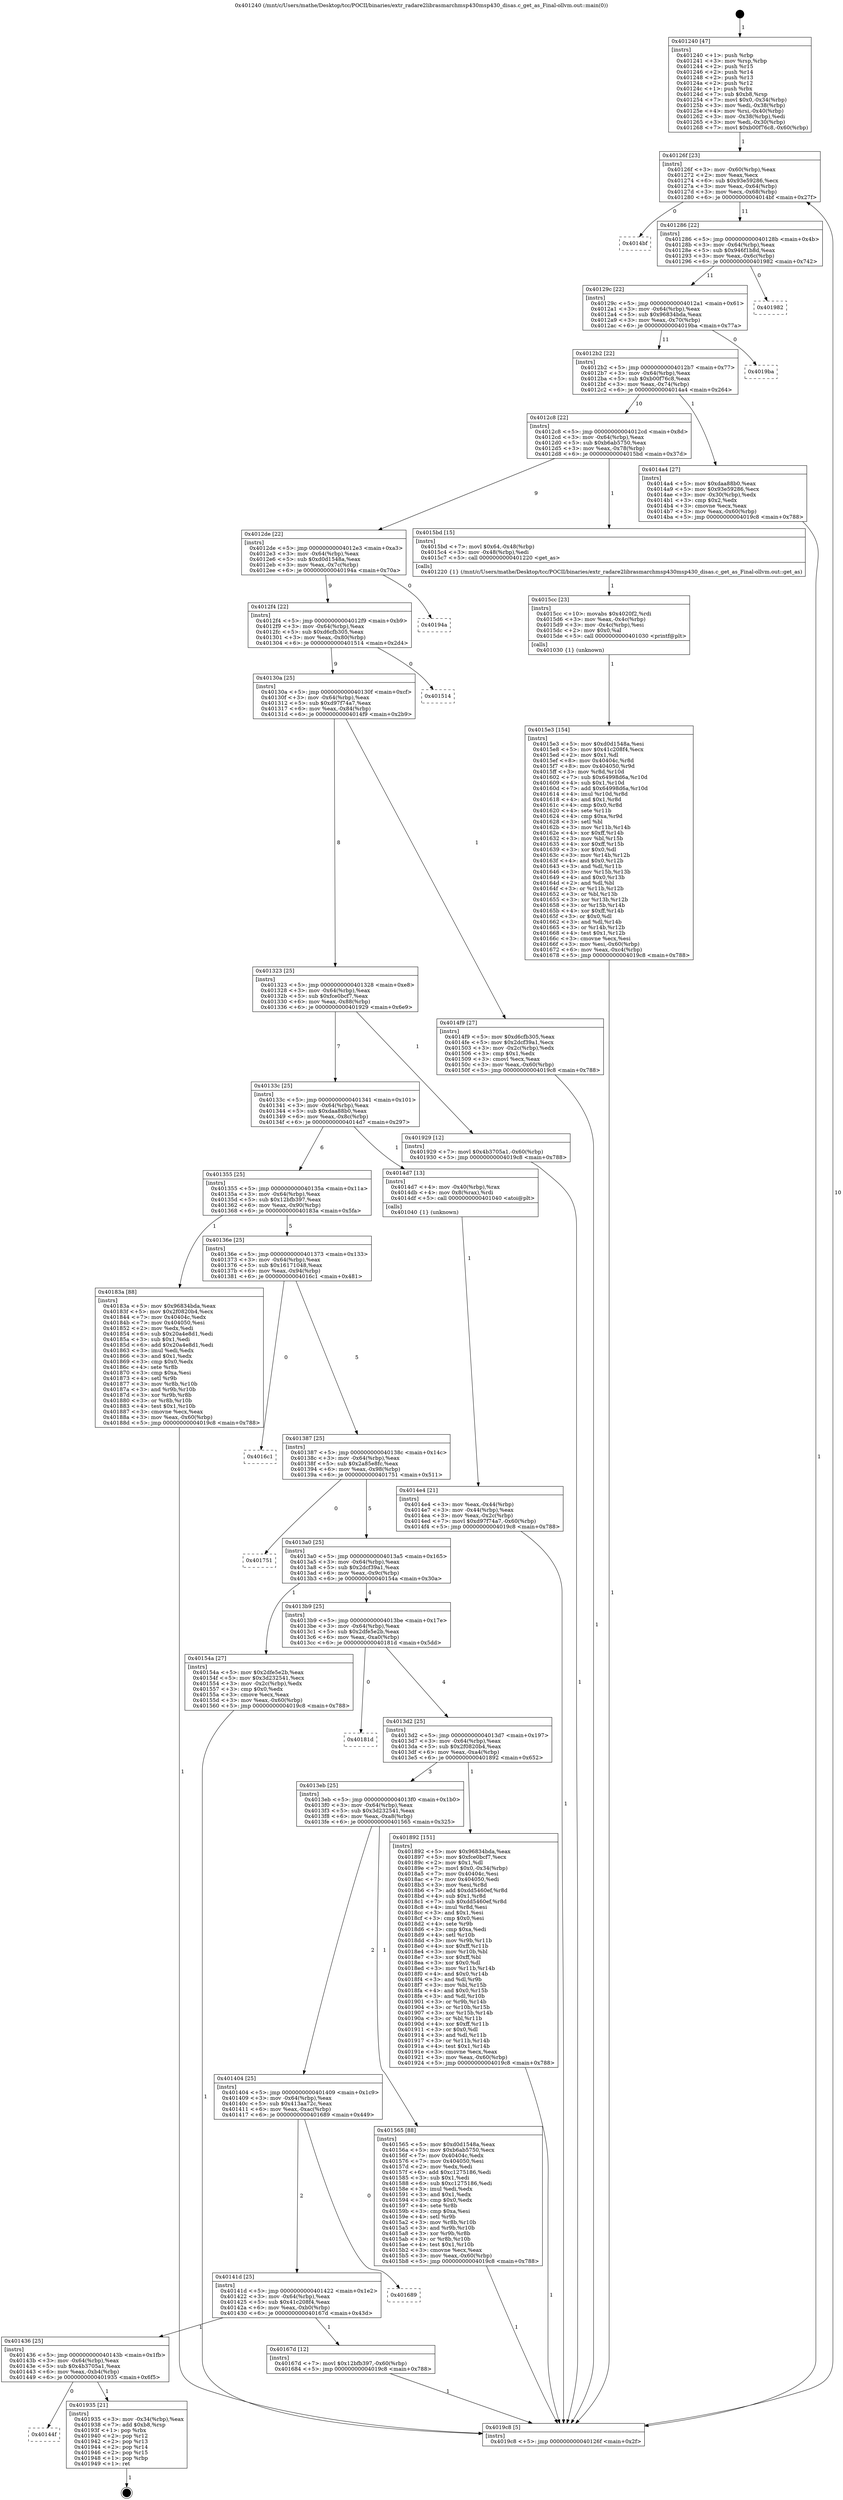digraph "0x401240" {
  label = "0x401240 (/mnt/c/Users/mathe/Desktop/tcc/POCII/binaries/extr_radare2librasmarchmsp430msp430_disas.c_get_as_Final-ollvm.out::main(0))"
  labelloc = "t"
  node[shape=record]

  Entry [label="",width=0.3,height=0.3,shape=circle,fillcolor=black,style=filled]
  "0x40126f" [label="{
     0x40126f [23]\l
     | [instrs]\l
     &nbsp;&nbsp;0x40126f \<+3\>: mov -0x60(%rbp),%eax\l
     &nbsp;&nbsp;0x401272 \<+2\>: mov %eax,%ecx\l
     &nbsp;&nbsp;0x401274 \<+6\>: sub $0x93e59286,%ecx\l
     &nbsp;&nbsp;0x40127a \<+3\>: mov %eax,-0x64(%rbp)\l
     &nbsp;&nbsp;0x40127d \<+3\>: mov %ecx,-0x68(%rbp)\l
     &nbsp;&nbsp;0x401280 \<+6\>: je 00000000004014bf \<main+0x27f\>\l
  }"]
  "0x4014bf" [label="{
     0x4014bf\l
  }", style=dashed]
  "0x401286" [label="{
     0x401286 [22]\l
     | [instrs]\l
     &nbsp;&nbsp;0x401286 \<+5\>: jmp 000000000040128b \<main+0x4b\>\l
     &nbsp;&nbsp;0x40128b \<+3\>: mov -0x64(%rbp),%eax\l
     &nbsp;&nbsp;0x40128e \<+5\>: sub $0x946f1b8d,%eax\l
     &nbsp;&nbsp;0x401293 \<+3\>: mov %eax,-0x6c(%rbp)\l
     &nbsp;&nbsp;0x401296 \<+6\>: je 0000000000401982 \<main+0x742\>\l
  }"]
  Exit [label="",width=0.3,height=0.3,shape=circle,fillcolor=black,style=filled,peripheries=2]
  "0x401982" [label="{
     0x401982\l
  }", style=dashed]
  "0x40129c" [label="{
     0x40129c [22]\l
     | [instrs]\l
     &nbsp;&nbsp;0x40129c \<+5\>: jmp 00000000004012a1 \<main+0x61\>\l
     &nbsp;&nbsp;0x4012a1 \<+3\>: mov -0x64(%rbp),%eax\l
     &nbsp;&nbsp;0x4012a4 \<+5\>: sub $0x96834bda,%eax\l
     &nbsp;&nbsp;0x4012a9 \<+3\>: mov %eax,-0x70(%rbp)\l
     &nbsp;&nbsp;0x4012ac \<+6\>: je 00000000004019ba \<main+0x77a\>\l
  }"]
  "0x40144f" [label="{
     0x40144f\l
  }", style=dashed]
  "0x4019ba" [label="{
     0x4019ba\l
  }", style=dashed]
  "0x4012b2" [label="{
     0x4012b2 [22]\l
     | [instrs]\l
     &nbsp;&nbsp;0x4012b2 \<+5\>: jmp 00000000004012b7 \<main+0x77\>\l
     &nbsp;&nbsp;0x4012b7 \<+3\>: mov -0x64(%rbp),%eax\l
     &nbsp;&nbsp;0x4012ba \<+5\>: sub $0xb00f76c8,%eax\l
     &nbsp;&nbsp;0x4012bf \<+3\>: mov %eax,-0x74(%rbp)\l
     &nbsp;&nbsp;0x4012c2 \<+6\>: je 00000000004014a4 \<main+0x264\>\l
  }"]
  "0x401935" [label="{
     0x401935 [21]\l
     | [instrs]\l
     &nbsp;&nbsp;0x401935 \<+3\>: mov -0x34(%rbp),%eax\l
     &nbsp;&nbsp;0x401938 \<+7\>: add $0xb8,%rsp\l
     &nbsp;&nbsp;0x40193f \<+1\>: pop %rbx\l
     &nbsp;&nbsp;0x401940 \<+2\>: pop %r12\l
     &nbsp;&nbsp;0x401942 \<+2\>: pop %r13\l
     &nbsp;&nbsp;0x401944 \<+2\>: pop %r14\l
     &nbsp;&nbsp;0x401946 \<+2\>: pop %r15\l
     &nbsp;&nbsp;0x401948 \<+1\>: pop %rbp\l
     &nbsp;&nbsp;0x401949 \<+1\>: ret\l
  }"]
  "0x4014a4" [label="{
     0x4014a4 [27]\l
     | [instrs]\l
     &nbsp;&nbsp;0x4014a4 \<+5\>: mov $0xdaa88b0,%eax\l
     &nbsp;&nbsp;0x4014a9 \<+5\>: mov $0x93e59286,%ecx\l
     &nbsp;&nbsp;0x4014ae \<+3\>: mov -0x30(%rbp),%edx\l
     &nbsp;&nbsp;0x4014b1 \<+3\>: cmp $0x2,%edx\l
     &nbsp;&nbsp;0x4014b4 \<+3\>: cmovne %ecx,%eax\l
     &nbsp;&nbsp;0x4014b7 \<+3\>: mov %eax,-0x60(%rbp)\l
     &nbsp;&nbsp;0x4014ba \<+5\>: jmp 00000000004019c8 \<main+0x788\>\l
  }"]
  "0x4012c8" [label="{
     0x4012c8 [22]\l
     | [instrs]\l
     &nbsp;&nbsp;0x4012c8 \<+5\>: jmp 00000000004012cd \<main+0x8d\>\l
     &nbsp;&nbsp;0x4012cd \<+3\>: mov -0x64(%rbp),%eax\l
     &nbsp;&nbsp;0x4012d0 \<+5\>: sub $0xb6ab5750,%eax\l
     &nbsp;&nbsp;0x4012d5 \<+3\>: mov %eax,-0x78(%rbp)\l
     &nbsp;&nbsp;0x4012d8 \<+6\>: je 00000000004015bd \<main+0x37d\>\l
  }"]
  "0x4019c8" [label="{
     0x4019c8 [5]\l
     | [instrs]\l
     &nbsp;&nbsp;0x4019c8 \<+5\>: jmp 000000000040126f \<main+0x2f\>\l
  }"]
  "0x401240" [label="{
     0x401240 [47]\l
     | [instrs]\l
     &nbsp;&nbsp;0x401240 \<+1\>: push %rbp\l
     &nbsp;&nbsp;0x401241 \<+3\>: mov %rsp,%rbp\l
     &nbsp;&nbsp;0x401244 \<+2\>: push %r15\l
     &nbsp;&nbsp;0x401246 \<+2\>: push %r14\l
     &nbsp;&nbsp;0x401248 \<+2\>: push %r13\l
     &nbsp;&nbsp;0x40124a \<+2\>: push %r12\l
     &nbsp;&nbsp;0x40124c \<+1\>: push %rbx\l
     &nbsp;&nbsp;0x40124d \<+7\>: sub $0xb8,%rsp\l
     &nbsp;&nbsp;0x401254 \<+7\>: movl $0x0,-0x34(%rbp)\l
     &nbsp;&nbsp;0x40125b \<+3\>: mov %edi,-0x38(%rbp)\l
     &nbsp;&nbsp;0x40125e \<+4\>: mov %rsi,-0x40(%rbp)\l
     &nbsp;&nbsp;0x401262 \<+3\>: mov -0x38(%rbp),%edi\l
     &nbsp;&nbsp;0x401265 \<+3\>: mov %edi,-0x30(%rbp)\l
     &nbsp;&nbsp;0x401268 \<+7\>: movl $0xb00f76c8,-0x60(%rbp)\l
  }"]
  "0x401436" [label="{
     0x401436 [25]\l
     | [instrs]\l
     &nbsp;&nbsp;0x401436 \<+5\>: jmp 000000000040143b \<main+0x1fb\>\l
     &nbsp;&nbsp;0x40143b \<+3\>: mov -0x64(%rbp),%eax\l
     &nbsp;&nbsp;0x40143e \<+5\>: sub $0x4b3705a1,%eax\l
     &nbsp;&nbsp;0x401443 \<+6\>: mov %eax,-0xb4(%rbp)\l
     &nbsp;&nbsp;0x401449 \<+6\>: je 0000000000401935 \<main+0x6f5\>\l
  }"]
  "0x4015bd" [label="{
     0x4015bd [15]\l
     | [instrs]\l
     &nbsp;&nbsp;0x4015bd \<+7\>: movl $0x64,-0x48(%rbp)\l
     &nbsp;&nbsp;0x4015c4 \<+3\>: mov -0x48(%rbp),%edi\l
     &nbsp;&nbsp;0x4015c7 \<+5\>: call 0000000000401220 \<get_as\>\l
     | [calls]\l
     &nbsp;&nbsp;0x401220 \{1\} (/mnt/c/Users/mathe/Desktop/tcc/POCII/binaries/extr_radare2librasmarchmsp430msp430_disas.c_get_as_Final-ollvm.out::get_as)\l
  }"]
  "0x4012de" [label="{
     0x4012de [22]\l
     | [instrs]\l
     &nbsp;&nbsp;0x4012de \<+5\>: jmp 00000000004012e3 \<main+0xa3\>\l
     &nbsp;&nbsp;0x4012e3 \<+3\>: mov -0x64(%rbp),%eax\l
     &nbsp;&nbsp;0x4012e6 \<+5\>: sub $0xd0d1548a,%eax\l
     &nbsp;&nbsp;0x4012eb \<+3\>: mov %eax,-0x7c(%rbp)\l
     &nbsp;&nbsp;0x4012ee \<+6\>: je 000000000040194a \<main+0x70a\>\l
  }"]
  "0x40167d" [label="{
     0x40167d [12]\l
     | [instrs]\l
     &nbsp;&nbsp;0x40167d \<+7\>: movl $0x12bfb397,-0x60(%rbp)\l
     &nbsp;&nbsp;0x401684 \<+5\>: jmp 00000000004019c8 \<main+0x788\>\l
  }"]
  "0x40194a" [label="{
     0x40194a\l
  }", style=dashed]
  "0x4012f4" [label="{
     0x4012f4 [22]\l
     | [instrs]\l
     &nbsp;&nbsp;0x4012f4 \<+5\>: jmp 00000000004012f9 \<main+0xb9\>\l
     &nbsp;&nbsp;0x4012f9 \<+3\>: mov -0x64(%rbp),%eax\l
     &nbsp;&nbsp;0x4012fc \<+5\>: sub $0xd6cfb305,%eax\l
     &nbsp;&nbsp;0x401301 \<+3\>: mov %eax,-0x80(%rbp)\l
     &nbsp;&nbsp;0x401304 \<+6\>: je 0000000000401514 \<main+0x2d4\>\l
  }"]
  "0x40141d" [label="{
     0x40141d [25]\l
     | [instrs]\l
     &nbsp;&nbsp;0x40141d \<+5\>: jmp 0000000000401422 \<main+0x1e2\>\l
     &nbsp;&nbsp;0x401422 \<+3\>: mov -0x64(%rbp),%eax\l
     &nbsp;&nbsp;0x401425 \<+5\>: sub $0x41c208f4,%eax\l
     &nbsp;&nbsp;0x40142a \<+6\>: mov %eax,-0xb0(%rbp)\l
     &nbsp;&nbsp;0x401430 \<+6\>: je 000000000040167d \<main+0x43d\>\l
  }"]
  "0x401514" [label="{
     0x401514\l
  }", style=dashed]
  "0x40130a" [label="{
     0x40130a [25]\l
     | [instrs]\l
     &nbsp;&nbsp;0x40130a \<+5\>: jmp 000000000040130f \<main+0xcf\>\l
     &nbsp;&nbsp;0x40130f \<+3\>: mov -0x64(%rbp),%eax\l
     &nbsp;&nbsp;0x401312 \<+5\>: sub $0xd97f74a7,%eax\l
     &nbsp;&nbsp;0x401317 \<+6\>: mov %eax,-0x84(%rbp)\l
     &nbsp;&nbsp;0x40131d \<+6\>: je 00000000004014f9 \<main+0x2b9\>\l
  }"]
  "0x401689" [label="{
     0x401689\l
  }", style=dashed]
  "0x4014f9" [label="{
     0x4014f9 [27]\l
     | [instrs]\l
     &nbsp;&nbsp;0x4014f9 \<+5\>: mov $0xd6cfb305,%eax\l
     &nbsp;&nbsp;0x4014fe \<+5\>: mov $0x2dcf39a1,%ecx\l
     &nbsp;&nbsp;0x401503 \<+3\>: mov -0x2c(%rbp),%edx\l
     &nbsp;&nbsp;0x401506 \<+3\>: cmp $0x1,%edx\l
     &nbsp;&nbsp;0x401509 \<+3\>: cmovl %ecx,%eax\l
     &nbsp;&nbsp;0x40150c \<+3\>: mov %eax,-0x60(%rbp)\l
     &nbsp;&nbsp;0x40150f \<+5\>: jmp 00000000004019c8 \<main+0x788\>\l
  }"]
  "0x401323" [label="{
     0x401323 [25]\l
     | [instrs]\l
     &nbsp;&nbsp;0x401323 \<+5\>: jmp 0000000000401328 \<main+0xe8\>\l
     &nbsp;&nbsp;0x401328 \<+3\>: mov -0x64(%rbp),%eax\l
     &nbsp;&nbsp;0x40132b \<+5\>: sub $0xfce0bcf7,%eax\l
     &nbsp;&nbsp;0x401330 \<+6\>: mov %eax,-0x88(%rbp)\l
     &nbsp;&nbsp;0x401336 \<+6\>: je 0000000000401929 \<main+0x6e9\>\l
  }"]
  "0x4015e3" [label="{
     0x4015e3 [154]\l
     | [instrs]\l
     &nbsp;&nbsp;0x4015e3 \<+5\>: mov $0xd0d1548a,%esi\l
     &nbsp;&nbsp;0x4015e8 \<+5\>: mov $0x41c208f4,%ecx\l
     &nbsp;&nbsp;0x4015ed \<+2\>: mov $0x1,%dl\l
     &nbsp;&nbsp;0x4015ef \<+8\>: mov 0x40404c,%r8d\l
     &nbsp;&nbsp;0x4015f7 \<+8\>: mov 0x404050,%r9d\l
     &nbsp;&nbsp;0x4015ff \<+3\>: mov %r8d,%r10d\l
     &nbsp;&nbsp;0x401602 \<+7\>: sub $0x64998d6a,%r10d\l
     &nbsp;&nbsp;0x401609 \<+4\>: sub $0x1,%r10d\l
     &nbsp;&nbsp;0x40160d \<+7\>: add $0x64998d6a,%r10d\l
     &nbsp;&nbsp;0x401614 \<+4\>: imul %r10d,%r8d\l
     &nbsp;&nbsp;0x401618 \<+4\>: and $0x1,%r8d\l
     &nbsp;&nbsp;0x40161c \<+4\>: cmp $0x0,%r8d\l
     &nbsp;&nbsp;0x401620 \<+4\>: sete %r11b\l
     &nbsp;&nbsp;0x401624 \<+4\>: cmp $0xa,%r9d\l
     &nbsp;&nbsp;0x401628 \<+3\>: setl %bl\l
     &nbsp;&nbsp;0x40162b \<+3\>: mov %r11b,%r14b\l
     &nbsp;&nbsp;0x40162e \<+4\>: xor $0xff,%r14b\l
     &nbsp;&nbsp;0x401632 \<+3\>: mov %bl,%r15b\l
     &nbsp;&nbsp;0x401635 \<+4\>: xor $0xff,%r15b\l
     &nbsp;&nbsp;0x401639 \<+3\>: xor $0x0,%dl\l
     &nbsp;&nbsp;0x40163c \<+3\>: mov %r14b,%r12b\l
     &nbsp;&nbsp;0x40163f \<+4\>: and $0x0,%r12b\l
     &nbsp;&nbsp;0x401643 \<+3\>: and %dl,%r11b\l
     &nbsp;&nbsp;0x401646 \<+3\>: mov %r15b,%r13b\l
     &nbsp;&nbsp;0x401649 \<+4\>: and $0x0,%r13b\l
     &nbsp;&nbsp;0x40164d \<+2\>: and %dl,%bl\l
     &nbsp;&nbsp;0x40164f \<+3\>: or %r11b,%r12b\l
     &nbsp;&nbsp;0x401652 \<+3\>: or %bl,%r13b\l
     &nbsp;&nbsp;0x401655 \<+3\>: xor %r13b,%r12b\l
     &nbsp;&nbsp;0x401658 \<+3\>: or %r15b,%r14b\l
     &nbsp;&nbsp;0x40165b \<+4\>: xor $0xff,%r14b\l
     &nbsp;&nbsp;0x40165f \<+3\>: or $0x0,%dl\l
     &nbsp;&nbsp;0x401662 \<+3\>: and %dl,%r14b\l
     &nbsp;&nbsp;0x401665 \<+3\>: or %r14b,%r12b\l
     &nbsp;&nbsp;0x401668 \<+4\>: test $0x1,%r12b\l
     &nbsp;&nbsp;0x40166c \<+3\>: cmovne %ecx,%esi\l
     &nbsp;&nbsp;0x40166f \<+3\>: mov %esi,-0x60(%rbp)\l
     &nbsp;&nbsp;0x401672 \<+6\>: mov %eax,-0xc4(%rbp)\l
     &nbsp;&nbsp;0x401678 \<+5\>: jmp 00000000004019c8 \<main+0x788\>\l
  }"]
  "0x401929" [label="{
     0x401929 [12]\l
     | [instrs]\l
     &nbsp;&nbsp;0x401929 \<+7\>: movl $0x4b3705a1,-0x60(%rbp)\l
     &nbsp;&nbsp;0x401930 \<+5\>: jmp 00000000004019c8 \<main+0x788\>\l
  }"]
  "0x40133c" [label="{
     0x40133c [25]\l
     | [instrs]\l
     &nbsp;&nbsp;0x40133c \<+5\>: jmp 0000000000401341 \<main+0x101\>\l
     &nbsp;&nbsp;0x401341 \<+3\>: mov -0x64(%rbp),%eax\l
     &nbsp;&nbsp;0x401344 \<+5\>: sub $0xdaa88b0,%eax\l
     &nbsp;&nbsp;0x401349 \<+6\>: mov %eax,-0x8c(%rbp)\l
     &nbsp;&nbsp;0x40134f \<+6\>: je 00000000004014d7 \<main+0x297\>\l
  }"]
  "0x4015cc" [label="{
     0x4015cc [23]\l
     | [instrs]\l
     &nbsp;&nbsp;0x4015cc \<+10\>: movabs $0x4020f2,%rdi\l
     &nbsp;&nbsp;0x4015d6 \<+3\>: mov %eax,-0x4c(%rbp)\l
     &nbsp;&nbsp;0x4015d9 \<+3\>: mov -0x4c(%rbp),%esi\l
     &nbsp;&nbsp;0x4015dc \<+2\>: mov $0x0,%al\l
     &nbsp;&nbsp;0x4015de \<+5\>: call 0000000000401030 \<printf@plt\>\l
     | [calls]\l
     &nbsp;&nbsp;0x401030 \{1\} (unknown)\l
  }"]
  "0x4014d7" [label="{
     0x4014d7 [13]\l
     | [instrs]\l
     &nbsp;&nbsp;0x4014d7 \<+4\>: mov -0x40(%rbp),%rax\l
     &nbsp;&nbsp;0x4014db \<+4\>: mov 0x8(%rax),%rdi\l
     &nbsp;&nbsp;0x4014df \<+5\>: call 0000000000401040 \<atoi@plt\>\l
     | [calls]\l
     &nbsp;&nbsp;0x401040 \{1\} (unknown)\l
  }"]
  "0x401355" [label="{
     0x401355 [25]\l
     | [instrs]\l
     &nbsp;&nbsp;0x401355 \<+5\>: jmp 000000000040135a \<main+0x11a\>\l
     &nbsp;&nbsp;0x40135a \<+3\>: mov -0x64(%rbp),%eax\l
     &nbsp;&nbsp;0x40135d \<+5\>: sub $0x12bfb397,%eax\l
     &nbsp;&nbsp;0x401362 \<+6\>: mov %eax,-0x90(%rbp)\l
     &nbsp;&nbsp;0x401368 \<+6\>: je 000000000040183a \<main+0x5fa\>\l
  }"]
  "0x4014e4" [label="{
     0x4014e4 [21]\l
     | [instrs]\l
     &nbsp;&nbsp;0x4014e4 \<+3\>: mov %eax,-0x44(%rbp)\l
     &nbsp;&nbsp;0x4014e7 \<+3\>: mov -0x44(%rbp),%eax\l
     &nbsp;&nbsp;0x4014ea \<+3\>: mov %eax,-0x2c(%rbp)\l
     &nbsp;&nbsp;0x4014ed \<+7\>: movl $0xd97f74a7,-0x60(%rbp)\l
     &nbsp;&nbsp;0x4014f4 \<+5\>: jmp 00000000004019c8 \<main+0x788\>\l
  }"]
  "0x401404" [label="{
     0x401404 [25]\l
     | [instrs]\l
     &nbsp;&nbsp;0x401404 \<+5\>: jmp 0000000000401409 \<main+0x1c9\>\l
     &nbsp;&nbsp;0x401409 \<+3\>: mov -0x64(%rbp),%eax\l
     &nbsp;&nbsp;0x40140c \<+5\>: sub $0x413aa72c,%eax\l
     &nbsp;&nbsp;0x401411 \<+6\>: mov %eax,-0xac(%rbp)\l
     &nbsp;&nbsp;0x401417 \<+6\>: je 0000000000401689 \<main+0x449\>\l
  }"]
  "0x40183a" [label="{
     0x40183a [88]\l
     | [instrs]\l
     &nbsp;&nbsp;0x40183a \<+5\>: mov $0x96834bda,%eax\l
     &nbsp;&nbsp;0x40183f \<+5\>: mov $0x2f0820b4,%ecx\l
     &nbsp;&nbsp;0x401844 \<+7\>: mov 0x40404c,%edx\l
     &nbsp;&nbsp;0x40184b \<+7\>: mov 0x404050,%esi\l
     &nbsp;&nbsp;0x401852 \<+2\>: mov %edx,%edi\l
     &nbsp;&nbsp;0x401854 \<+6\>: sub $0x20a4e8d1,%edi\l
     &nbsp;&nbsp;0x40185a \<+3\>: sub $0x1,%edi\l
     &nbsp;&nbsp;0x40185d \<+6\>: add $0x20a4e8d1,%edi\l
     &nbsp;&nbsp;0x401863 \<+3\>: imul %edi,%edx\l
     &nbsp;&nbsp;0x401866 \<+3\>: and $0x1,%edx\l
     &nbsp;&nbsp;0x401869 \<+3\>: cmp $0x0,%edx\l
     &nbsp;&nbsp;0x40186c \<+4\>: sete %r8b\l
     &nbsp;&nbsp;0x401870 \<+3\>: cmp $0xa,%esi\l
     &nbsp;&nbsp;0x401873 \<+4\>: setl %r9b\l
     &nbsp;&nbsp;0x401877 \<+3\>: mov %r8b,%r10b\l
     &nbsp;&nbsp;0x40187a \<+3\>: and %r9b,%r10b\l
     &nbsp;&nbsp;0x40187d \<+3\>: xor %r9b,%r8b\l
     &nbsp;&nbsp;0x401880 \<+3\>: or %r8b,%r10b\l
     &nbsp;&nbsp;0x401883 \<+4\>: test $0x1,%r10b\l
     &nbsp;&nbsp;0x401887 \<+3\>: cmovne %ecx,%eax\l
     &nbsp;&nbsp;0x40188a \<+3\>: mov %eax,-0x60(%rbp)\l
     &nbsp;&nbsp;0x40188d \<+5\>: jmp 00000000004019c8 \<main+0x788\>\l
  }"]
  "0x40136e" [label="{
     0x40136e [25]\l
     | [instrs]\l
     &nbsp;&nbsp;0x40136e \<+5\>: jmp 0000000000401373 \<main+0x133\>\l
     &nbsp;&nbsp;0x401373 \<+3\>: mov -0x64(%rbp),%eax\l
     &nbsp;&nbsp;0x401376 \<+5\>: sub $0x16171048,%eax\l
     &nbsp;&nbsp;0x40137b \<+6\>: mov %eax,-0x94(%rbp)\l
     &nbsp;&nbsp;0x401381 \<+6\>: je 00000000004016c1 \<main+0x481\>\l
  }"]
  "0x401565" [label="{
     0x401565 [88]\l
     | [instrs]\l
     &nbsp;&nbsp;0x401565 \<+5\>: mov $0xd0d1548a,%eax\l
     &nbsp;&nbsp;0x40156a \<+5\>: mov $0xb6ab5750,%ecx\l
     &nbsp;&nbsp;0x40156f \<+7\>: mov 0x40404c,%edx\l
     &nbsp;&nbsp;0x401576 \<+7\>: mov 0x404050,%esi\l
     &nbsp;&nbsp;0x40157d \<+2\>: mov %edx,%edi\l
     &nbsp;&nbsp;0x40157f \<+6\>: add $0xc1275186,%edi\l
     &nbsp;&nbsp;0x401585 \<+3\>: sub $0x1,%edi\l
     &nbsp;&nbsp;0x401588 \<+6\>: sub $0xc1275186,%edi\l
     &nbsp;&nbsp;0x40158e \<+3\>: imul %edi,%edx\l
     &nbsp;&nbsp;0x401591 \<+3\>: and $0x1,%edx\l
     &nbsp;&nbsp;0x401594 \<+3\>: cmp $0x0,%edx\l
     &nbsp;&nbsp;0x401597 \<+4\>: sete %r8b\l
     &nbsp;&nbsp;0x40159b \<+3\>: cmp $0xa,%esi\l
     &nbsp;&nbsp;0x40159e \<+4\>: setl %r9b\l
     &nbsp;&nbsp;0x4015a2 \<+3\>: mov %r8b,%r10b\l
     &nbsp;&nbsp;0x4015a5 \<+3\>: and %r9b,%r10b\l
     &nbsp;&nbsp;0x4015a8 \<+3\>: xor %r9b,%r8b\l
     &nbsp;&nbsp;0x4015ab \<+3\>: or %r8b,%r10b\l
     &nbsp;&nbsp;0x4015ae \<+4\>: test $0x1,%r10b\l
     &nbsp;&nbsp;0x4015b2 \<+3\>: cmovne %ecx,%eax\l
     &nbsp;&nbsp;0x4015b5 \<+3\>: mov %eax,-0x60(%rbp)\l
     &nbsp;&nbsp;0x4015b8 \<+5\>: jmp 00000000004019c8 \<main+0x788\>\l
  }"]
  "0x4016c1" [label="{
     0x4016c1\l
  }", style=dashed]
  "0x401387" [label="{
     0x401387 [25]\l
     | [instrs]\l
     &nbsp;&nbsp;0x401387 \<+5\>: jmp 000000000040138c \<main+0x14c\>\l
     &nbsp;&nbsp;0x40138c \<+3\>: mov -0x64(%rbp),%eax\l
     &nbsp;&nbsp;0x40138f \<+5\>: sub $0x2a85e8fc,%eax\l
     &nbsp;&nbsp;0x401394 \<+6\>: mov %eax,-0x98(%rbp)\l
     &nbsp;&nbsp;0x40139a \<+6\>: je 0000000000401751 \<main+0x511\>\l
  }"]
  "0x4013eb" [label="{
     0x4013eb [25]\l
     | [instrs]\l
     &nbsp;&nbsp;0x4013eb \<+5\>: jmp 00000000004013f0 \<main+0x1b0\>\l
     &nbsp;&nbsp;0x4013f0 \<+3\>: mov -0x64(%rbp),%eax\l
     &nbsp;&nbsp;0x4013f3 \<+5\>: sub $0x3d232541,%eax\l
     &nbsp;&nbsp;0x4013f8 \<+6\>: mov %eax,-0xa8(%rbp)\l
     &nbsp;&nbsp;0x4013fe \<+6\>: je 0000000000401565 \<main+0x325\>\l
  }"]
  "0x401751" [label="{
     0x401751\l
  }", style=dashed]
  "0x4013a0" [label="{
     0x4013a0 [25]\l
     | [instrs]\l
     &nbsp;&nbsp;0x4013a0 \<+5\>: jmp 00000000004013a5 \<main+0x165\>\l
     &nbsp;&nbsp;0x4013a5 \<+3\>: mov -0x64(%rbp),%eax\l
     &nbsp;&nbsp;0x4013a8 \<+5\>: sub $0x2dcf39a1,%eax\l
     &nbsp;&nbsp;0x4013ad \<+6\>: mov %eax,-0x9c(%rbp)\l
     &nbsp;&nbsp;0x4013b3 \<+6\>: je 000000000040154a \<main+0x30a\>\l
  }"]
  "0x401892" [label="{
     0x401892 [151]\l
     | [instrs]\l
     &nbsp;&nbsp;0x401892 \<+5\>: mov $0x96834bda,%eax\l
     &nbsp;&nbsp;0x401897 \<+5\>: mov $0xfce0bcf7,%ecx\l
     &nbsp;&nbsp;0x40189c \<+2\>: mov $0x1,%dl\l
     &nbsp;&nbsp;0x40189e \<+7\>: movl $0x0,-0x34(%rbp)\l
     &nbsp;&nbsp;0x4018a5 \<+7\>: mov 0x40404c,%esi\l
     &nbsp;&nbsp;0x4018ac \<+7\>: mov 0x404050,%edi\l
     &nbsp;&nbsp;0x4018b3 \<+3\>: mov %esi,%r8d\l
     &nbsp;&nbsp;0x4018b6 \<+7\>: add $0xdd5460ef,%r8d\l
     &nbsp;&nbsp;0x4018bd \<+4\>: sub $0x1,%r8d\l
     &nbsp;&nbsp;0x4018c1 \<+7\>: sub $0xdd5460ef,%r8d\l
     &nbsp;&nbsp;0x4018c8 \<+4\>: imul %r8d,%esi\l
     &nbsp;&nbsp;0x4018cc \<+3\>: and $0x1,%esi\l
     &nbsp;&nbsp;0x4018cf \<+3\>: cmp $0x0,%esi\l
     &nbsp;&nbsp;0x4018d2 \<+4\>: sete %r9b\l
     &nbsp;&nbsp;0x4018d6 \<+3\>: cmp $0xa,%edi\l
     &nbsp;&nbsp;0x4018d9 \<+4\>: setl %r10b\l
     &nbsp;&nbsp;0x4018dd \<+3\>: mov %r9b,%r11b\l
     &nbsp;&nbsp;0x4018e0 \<+4\>: xor $0xff,%r11b\l
     &nbsp;&nbsp;0x4018e4 \<+3\>: mov %r10b,%bl\l
     &nbsp;&nbsp;0x4018e7 \<+3\>: xor $0xff,%bl\l
     &nbsp;&nbsp;0x4018ea \<+3\>: xor $0x0,%dl\l
     &nbsp;&nbsp;0x4018ed \<+3\>: mov %r11b,%r14b\l
     &nbsp;&nbsp;0x4018f0 \<+4\>: and $0x0,%r14b\l
     &nbsp;&nbsp;0x4018f4 \<+3\>: and %dl,%r9b\l
     &nbsp;&nbsp;0x4018f7 \<+3\>: mov %bl,%r15b\l
     &nbsp;&nbsp;0x4018fa \<+4\>: and $0x0,%r15b\l
     &nbsp;&nbsp;0x4018fe \<+3\>: and %dl,%r10b\l
     &nbsp;&nbsp;0x401901 \<+3\>: or %r9b,%r14b\l
     &nbsp;&nbsp;0x401904 \<+3\>: or %r10b,%r15b\l
     &nbsp;&nbsp;0x401907 \<+3\>: xor %r15b,%r14b\l
     &nbsp;&nbsp;0x40190a \<+3\>: or %bl,%r11b\l
     &nbsp;&nbsp;0x40190d \<+4\>: xor $0xff,%r11b\l
     &nbsp;&nbsp;0x401911 \<+3\>: or $0x0,%dl\l
     &nbsp;&nbsp;0x401914 \<+3\>: and %dl,%r11b\l
     &nbsp;&nbsp;0x401917 \<+3\>: or %r11b,%r14b\l
     &nbsp;&nbsp;0x40191a \<+4\>: test $0x1,%r14b\l
     &nbsp;&nbsp;0x40191e \<+3\>: cmovne %ecx,%eax\l
     &nbsp;&nbsp;0x401921 \<+3\>: mov %eax,-0x60(%rbp)\l
     &nbsp;&nbsp;0x401924 \<+5\>: jmp 00000000004019c8 \<main+0x788\>\l
  }"]
  "0x40154a" [label="{
     0x40154a [27]\l
     | [instrs]\l
     &nbsp;&nbsp;0x40154a \<+5\>: mov $0x2dfe5e2b,%eax\l
     &nbsp;&nbsp;0x40154f \<+5\>: mov $0x3d232541,%ecx\l
     &nbsp;&nbsp;0x401554 \<+3\>: mov -0x2c(%rbp),%edx\l
     &nbsp;&nbsp;0x401557 \<+3\>: cmp $0x0,%edx\l
     &nbsp;&nbsp;0x40155a \<+3\>: cmove %ecx,%eax\l
     &nbsp;&nbsp;0x40155d \<+3\>: mov %eax,-0x60(%rbp)\l
     &nbsp;&nbsp;0x401560 \<+5\>: jmp 00000000004019c8 \<main+0x788\>\l
  }"]
  "0x4013b9" [label="{
     0x4013b9 [25]\l
     | [instrs]\l
     &nbsp;&nbsp;0x4013b9 \<+5\>: jmp 00000000004013be \<main+0x17e\>\l
     &nbsp;&nbsp;0x4013be \<+3\>: mov -0x64(%rbp),%eax\l
     &nbsp;&nbsp;0x4013c1 \<+5\>: sub $0x2dfe5e2b,%eax\l
     &nbsp;&nbsp;0x4013c6 \<+6\>: mov %eax,-0xa0(%rbp)\l
     &nbsp;&nbsp;0x4013cc \<+6\>: je 000000000040181d \<main+0x5dd\>\l
  }"]
  "0x4013d2" [label="{
     0x4013d2 [25]\l
     | [instrs]\l
     &nbsp;&nbsp;0x4013d2 \<+5\>: jmp 00000000004013d7 \<main+0x197\>\l
     &nbsp;&nbsp;0x4013d7 \<+3\>: mov -0x64(%rbp),%eax\l
     &nbsp;&nbsp;0x4013da \<+5\>: sub $0x2f0820b4,%eax\l
     &nbsp;&nbsp;0x4013df \<+6\>: mov %eax,-0xa4(%rbp)\l
     &nbsp;&nbsp;0x4013e5 \<+6\>: je 0000000000401892 \<main+0x652\>\l
  }"]
  "0x40181d" [label="{
     0x40181d\l
  }", style=dashed]
  Entry -> "0x401240" [label=" 1"]
  "0x40126f" -> "0x4014bf" [label=" 0"]
  "0x40126f" -> "0x401286" [label=" 11"]
  "0x401935" -> Exit [label=" 1"]
  "0x401286" -> "0x401982" [label=" 0"]
  "0x401286" -> "0x40129c" [label=" 11"]
  "0x401436" -> "0x40144f" [label=" 0"]
  "0x40129c" -> "0x4019ba" [label=" 0"]
  "0x40129c" -> "0x4012b2" [label=" 11"]
  "0x401436" -> "0x401935" [label=" 1"]
  "0x4012b2" -> "0x4014a4" [label=" 1"]
  "0x4012b2" -> "0x4012c8" [label=" 10"]
  "0x4014a4" -> "0x4019c8" [label=" 1"]
  "0x401240" -> "0x40126f" [label=" 1"]
  "0x4019c8" -> "0x40126f" [label=" 10"]
  "0x401929" -> "0x4019c8" [label=" 1"]
  "0x4012c8" -> "0x4015bd" [label=" 1"]
  "0x4012c8" -> "0x4012de" [label=" 9"]
  "0x401892" -> "0x4019c8" [label=" 1"]
  "0x4012de" -> "0x40194a" [label=" 0"]
  "0x4012de" -> "0x4012f4" [label=" 9"]
  "0x40183a" -> "0x4019c8" [label=" 1"]
  "0x4012f4" -> "0x401514" [label=" 0"]
  "0x4012f4" -> "0x40130a" [label=" 9"]
  "0x40141d" -> "0x401436" [label=" 1"]
  "0x40130a" -> "0x4014f9" [label=" 1"]
  "0x40130a" -> "0x401323" [label=" 8"]
  "0x40141d" -> "0x40167d" [label=" 1"]
  "0x401323" -> "0x401929" [label=" 1"]
  "0x401323" -> "0x40133c" [label=" 7"]
  "0x401404" -> "0x40141d" [label=" 2"]
  "0x40133c" -> "0x4014d7" [label=" 1"]
  "0x40133c" -> "0x401355" [label=" 6"]
  "0x4014d7" -> "0x4014e4" [label=" 1"]
  "0x4014e4" -> "0x4019c8" [label=" 1"]
  "0x4014f9" -> "0x4019c8" [label=" 1"]
  "0x401404" -> "0x401689" [label=" 0"]
  "0x401355" -> "0x40183a" [label=" 1"]
  "0x401355" -> "0x40136e" [label=" 5"]
  "0x40167d" -> "0x4019c8" [label=" 1"]
  "0x40136e" -> "0x4016c1" [label=" 0"]
  "0x40136e" -> "0x401387" [label=" 5"]
  "0x4015e3" -> "0x4019c8" [label=" 1"]
  "0x401387" -> "0x401751" [label=" 0"]
  "0x401387" -> "0x4013a0" [label=" 5"]
  "0x4015bd" -> "0x4015cc" [label=" 1"]
  "0x4013a0" -> "0x40154a" [label=" 1"]
  "0x4013a0" -> "0x4013b9" [label=" 4"]
  "0x40154a" -> "0x4019c8" [label=" 1"]
  "0x401565" -> "0x4019c8" [label=" 1"]
  "0x4013b9" -> "0x40181d" [label=" 0"]
  "0x4013b9" -> "0x4013d2" [label=" 4"]
  "0x4013eb" -> "0x401404" [label=" 2"]
  "0x4013d2" -> "0x401892" [label=" 1"]
  "0x4013d2" -> "0x4013eb" [label=" 3"]
  "0x4015cc" -> "0x4015e3" [label=" 1"]
  "0x4013eb" -> "0x401565" [label=" 1"]
}
